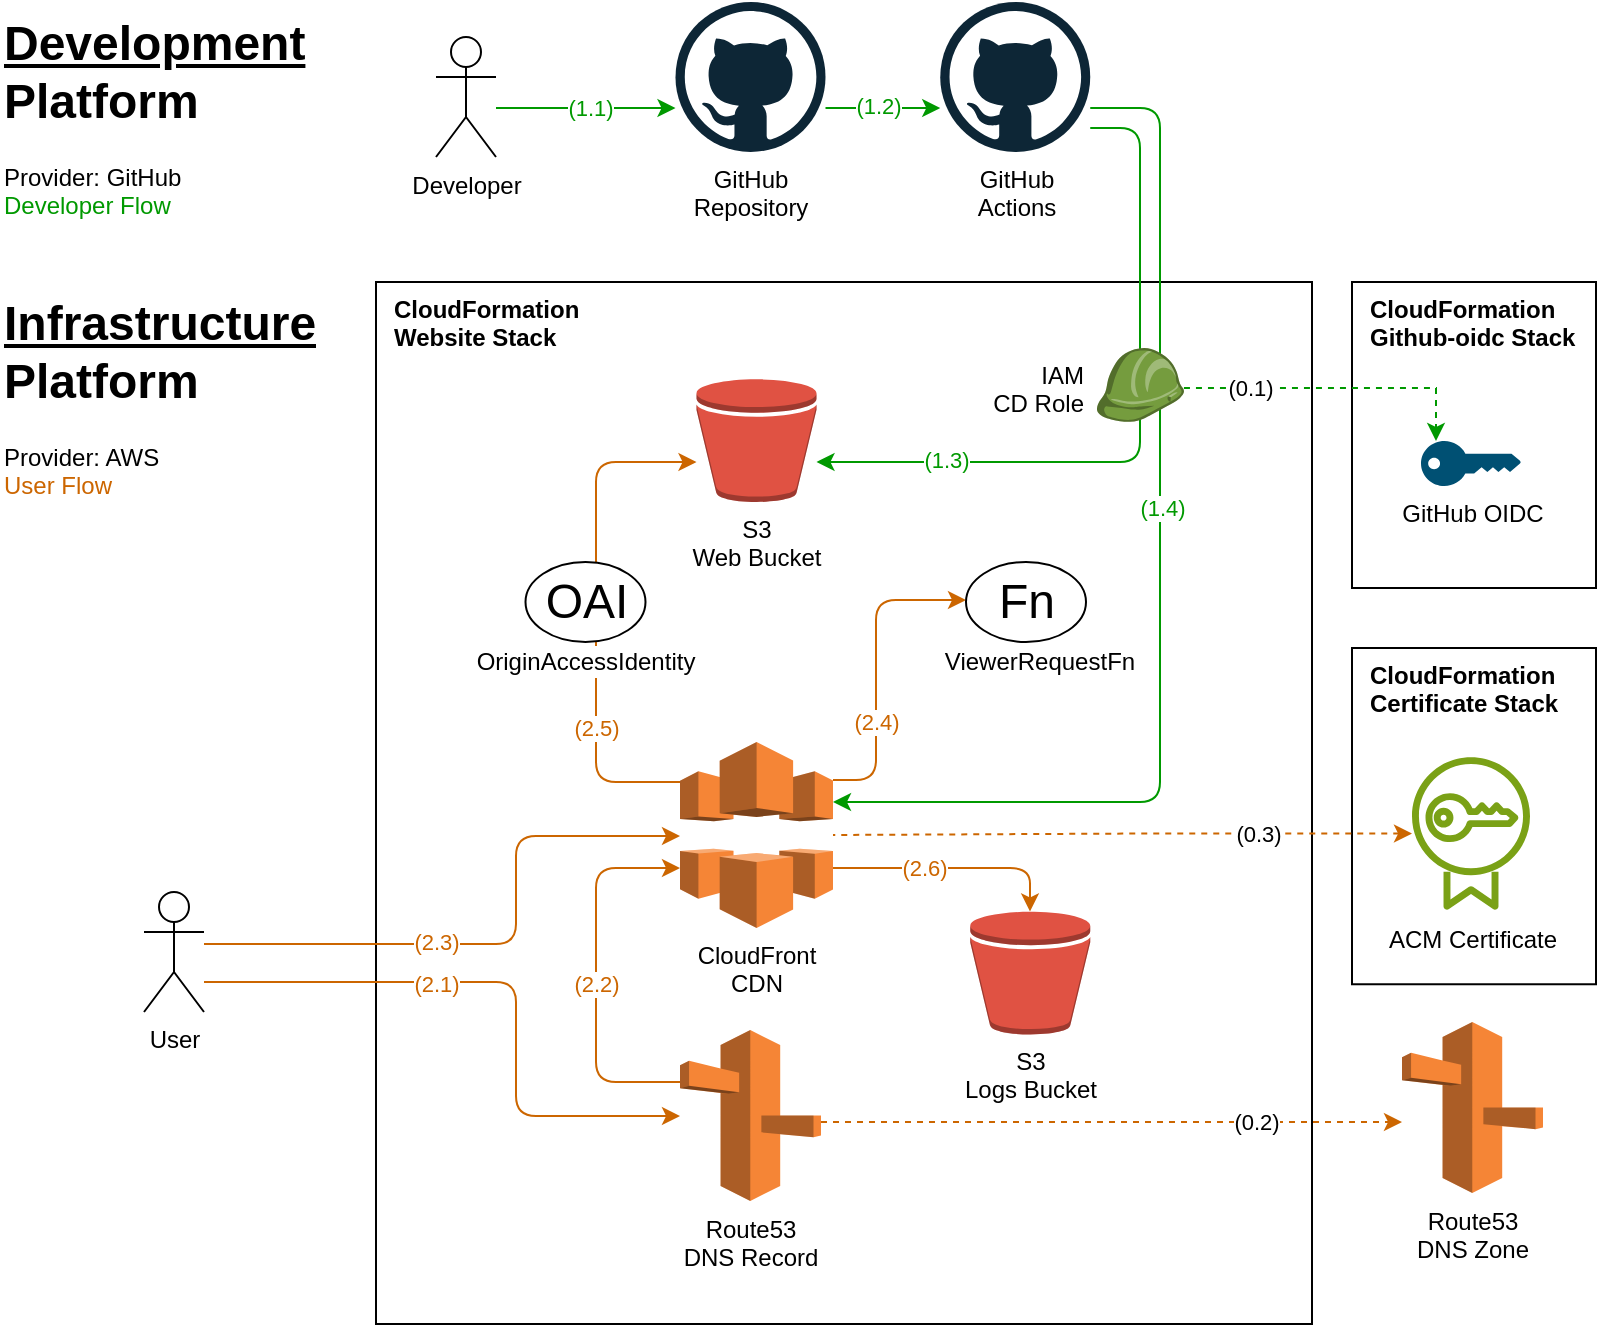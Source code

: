 <mxfile version="24.4.0" type="device">
  <diagram name="Page-1" id="SiJD-ng_YzuJyqXhKiwo">
    <mxGraphModel dx="954" dy="617" grid="1" gridSize="10" guides="1" tooltips="1" connect="1" arrows="1" fold="1" page="1" pageScale="1" pageWidth="827" pageHeight="1169" math="0" shadow="0">
      <root>
        <mxCell id="0" />
        <mxCell id="1" parent="0" />
        <mxCell id="iDqsByRolU6ngndonZAR-3" value="CloudFormation&lt;br&gt;Certificate Stack" style="rounded=0;whiteSpace=wrap;html=1;verticalAlign=top;align=left;labelBackgroundColor=none;spacingLeft=7;fontColor=default;fontStyle=1" parent="1" vertex="1">
          <mxGeometry x="688" y="330" width="122" height="168.13" as="geometry" />
        </mxCell>
        <mxCell id="iDqsByRolU6ngndonZAR-2" value="CloudFormation&lt;br&gt;Github-oidc Stack" style="rounded=0;whiteSpace=wrap;html=1;verticalAlign=top;align=left;labelBackgroundColor=none;spacingLeft=7;fontColor=default;fontStyle=1;glass=0;shadow=0;" parent="1" vertex="1">
          <mxGeometry x="688" y="147" width="122" height="153" as="geometry" />
        </mxCell>
        <mxCell id="yIIMlywsqg2m234oK09I-35" value="&lt;span style=&quot;&quot;&gt;CloudFormation&lt;/span&gt;&lt;div&gt;&lt;span style=&quot;&quot;&gt;Website Stack&lt;/span&gt;&lt;/div&gt;" style="rounded=0;whiteSpace=wrap;html=1;align=left;verticalAlign=top;labelBackgroundColor=none;labelBorderColor=none;textShadow=0;spacingLeft=7;spacingTop=0;fillColor=default;fontColor=default;fillStyle=auto;gradientColor=none;shadow=0;glass=0;movable=1;resizable=1;rotatable=1;deletable=1;editable=1;locked=0;connectable=1;fontStyle=1" parent="1" vertex="1">
          <mxGeometry x="200" y="147" width="468" height="521" as="geometry" />
        </mxCell>
        <mxCell id="xSIVq86NVZy9tXW9cExc-10" style="edgeStyle=orthogonalEdgeStyle;rounded=1;orthogonalLoop=1;jettySize=auto;html=1;curved=0;strokeColor=#009900;" parent="1" source="yIIMlywsqg2m234oK09I-1" target="yIIMlywsqg2m234oK09I-63" edge="1">
          <mxGeometry relative="1" as="geometry">
            <Array as="points">
              <mxPoint x="582" y="70" />
              <mxPoint x="582" y="237" />
            </Array>
          </mxGeometry>
        </mxCell>
        <mxCell id="aziS1PCf4eZ0EtkE1LwG-9" value="(1.3)" style="edgeLabel;html=1;align=center;verticalAlign=middle;resizable=0;points=[];fontColor=#009900;" vertex="1" connectable="0" parent="xSIVq86NVZy9tXW9cExc-10">
          <mxGeometry x="0.635" y="-1" relative="1" as="geometry">
            <mxPoint as="offset" />
          </mxGeometry>
        </mxCell>
        <mxCell id="xSIVq86NVZy9tXW9cExc-11" style="edgeStyle=orthogonalEdgeStyle;rounded=1;orthogonalLoop=1;jettySize=auto;html=1;jumpStyle=none;curved=0;strokeColor=#009900;" parent="1" source="yIIMlywsqg2m234oK09I-1" target="yIIMlywsqg2m234oK09I-4" edge="1">
          <mxGeometry relative="1" as="geometry">
            <Array as="points">
              <mxPoint x="592" y="60" />
              <mxPoint x="592" y="407" />
            </Array>
          </mxGeometry>
        </mxCell>
        <mxCell id="aziS1PCf4eZ0EtkE1LwG-10" value="(1.4)" style="edgeLabel;html=1;align=center;verticalAlign=middle;resizable=0;points=[];fontColor=#009900;" vertex="1" connectable="0" parent="xSIVq86NVZy9tXW9cExc-11">
          <mxGeometry x="0.373" y="1" relative="1" as="geometry">
            <mxPoint y="-140" as="offset" />
          </mxGeometry>
        </mxCell>
        <mxCell id="yIIMlywsqg2m234oK09I-1" value="GitHub&lt;br&gt;Actions" style="dashed=0;outlineConnect=0;html=1;align=center;labelPosition=center;verticalLabelPosition=bottom;verticalAlign=top;shape=mxgraph.weblogos.github" parent="1" vertex="1">
          <mxGeometry x="482.12" y="7" width="75" height="75" as="geometry" />
        </mxCell>
        <mxCell id="yIIMlywsqg2m234oK09I-2" value="" style="outlineConnect=0;dashed=0;verticalLabelPosition=bottom;verticalAlign=top;align=center;html=1;shape=mxgraph.aws3.role;fillColor=#759C3E;gradientColor=none;labelBackgroundColor=default;" parent="1" vertex="1">
          <mxGeometry x="560" y="180" width="43.98" height="37" as="geometry" />
        </mxCell>
        <mxCell id="xSIVq86NVZy9tXW9cExc-8" style="edgeStyle=orthogonalEdgeStyle;rounded=1;orthogonalLoop=1;jettySize=auto;html=1;curved=0;strokeColor=#CC6600;" parent="1" source="yIIMlywsqg2m234oK09I-4" target="yIIMlywsqg2m234oK09I-61" edge="1">
          <mxGeometry relative="1" as="geometry">
            <Array as="points">
              <mxPoint x="527" y="440" />
            </Array>
          </mxGeometry>
        </mxCell>
        <mxCell id="aziS1PCf4eZ0EtkE1LwG-7" value="(2.6)" style="edgeLabel;html=1;align=center;verticalAlign=middle;resizable=0;points=[];fontColor=#CC6600;" vertex="1" connectable="0" parent="xSIVq86NVZy9tXW9cExc-8">
          <mxGeometry x="0.022" y="1" relative="1" as="geometry">
            <mxPoint x="-16" y="1" as="offset" />
          </mxGeometry>
        </mxCell>
        <mxCell id="xSIVq86NVZy9tXW9cExc-9" style="edgeStyle=orthogonalEdgeStyle;rounded=1;orthogonalLoop=1;jettySize=auto;html=1;curved=0;strokeColor=#CC6600;" parent="1" source="yIIMlywsqg2m234oK09I-4" target="yIIMlywsqg2m234oK09I-63" edge="1">
          <mxGeometry relative="1" as="geometry">
            <Array as="points">
              <mxPoint x="310" y="397" />
              <mxPoint x="310" y="237" />
            </Array>
          </mxGeometry>
        </mxCell>
        <mxCell id="aziS1PCf4eZ0EtkE1LwG-6" value="(2.5)" style="edgeLabel;html=1;align=center;verticalAlign=middle;resizable=0;points=[];fontColor=#CC6600;" vertex="1" connectable="0" parent="xSIVq86NVZy9tXW9cExc-9">
          <mxGeometry x="-0.578" y="-3" relative="1" as="geometry">
            <mxPoint x="-3" y="-16" as="offset" />
          </mxGeometry>
        </mxCell>
        <mxCell id="yIIMlywsqg2m234oK09I-4" value="CloudFront&lt;br&gt;CDN" style="outlineConnect=0;dashed=0;verticalLabelPosition=bottom;verticalAlign=top;align=center;html=1;shape=mxgraph.aws3.cloudfront;fillColor=#F58536;gradientColor=none;" parent="1" vertex="1">
          <mxGeometry x="352" y="377" width="76.5" height="93" as="geometry" />
        </mxCell>
        <mxCell id="yIIMlywsqg2m234oK09I-9" value="Route53&lt;br&gt;DNS Zone" style="outlineConnect=0;dashed=0;verticalLabelPosition=bottom;verticalAlign=top;align=center;html=1;shape=mxgraph.aws3.route_53;fillColor=#F58536;gradientColor=none;" parent="1" vertex="1">
          <mxGeometry x="713" y="517" width="70.5" height="85.5" as="geometry" />
        </mxCell>
        <mxCell id="yIIMlywsqg2m234oK09I-10" value="ACM Certificate" style="sketch=0;outlineConnect=0;fontColor=default;gradientColor=none;fillColor=#7AA116;strokeColor=none;dashed=0;verticalLabelPosition=bottom;verticalAlign=top;align=center;html=1;fontSize=12;fontStyle=0;aspect=fixed;pointerEvents=1;shape=mxgraph.aws4.certificate_manager;" parent="1" vertex="1">
          <mxGeometry x="718" y="383.75" width="59" height="78" as="geometry" />
        </mxCell>
        <mxCell id="yIIMlywsqg2m234oK09I-16" style="edgeStyle=orthogonalEdgeStyle;rounded=1;orthogonalLoop=1;jettySize=auto;html=1;curved=0;strokeColor=#CC6600;" parent="1" source="yIIMlywsqg2m234oK09I-4" target="yIIMlywsqg2m234oK09I-8" edge="1">
          <mxGeometry relative="1" as="geometry">
            <Array as="points">
              <mxPoint x="450" y="396" />
              <mxPoint x="450" y="306" />
            </Array>
            <mxPoint x="428.5" y="380" as="sourcePoint" />
          </mxGeometry>
        </mxCell>
        <mxCell id="yIIMlywsqg2m234oK09I-46" value="(2.4)" style="edgeLabel;html=1;align=center;verticalAlign=middle;resizable=0;points=[];fontColor=#CC6600;" parent="yIIMlywsqg2m234oK09I-16" vertex="1" connectable="0">
          <mxGeometry x="-0.404" y="1" relative="1" as="geometry">
            <mxPoint x="1" y="-4" as="offset" />
          </mxGeometry>
        </mxCell>
        <mxCell id="yIIMlywsqg2m234oK09I-17" value="" style="group" parent="1" vertex="1" connectable="0">
          <mxGeometry x="490" y="287" width="94" height="95" as="geometry" />
        </mxCell>
        <mxCell id="yIIMlywsqg2m234oK09I-8" value="Fn" style="shape=mxgraph.electrical.abstract.function;html=1;shadow=0;dashed=0;align=center;strokeWidth=1;fontSize=24;fontColor=default;" parent="yIIMlywsqg2m234oK09I-17" vertex="1">
          <mxGeometry x="5" width="60" height="40" as="geometry" />
        </mxCell>
        <mxCell id="yIIMlywsqg2m234oK09I-15" value="ViewerRequestFn" style="text;html=1;align=center;verticalAlign=middle;whiteSpace=wrap;rounded=0;fillColor=default;" parent="yIIMlywsqg2m234oK09I-17" vertex="1">
          <mxGeometry x="-10" y="44" width="104" height="12" as="geometry" />
        </mxCell>
        <mxCell id="aziS1PCf4eZ0EtkE1LwG-2" style="edgeStyle=orthogonalEdgeStyle;rounded=0;orthogonalLoop=1;jettySize=auto;html=1;dashed=1;strokeColor=#CC6600;" edge="1" parent="1" source="yIIMlywsqg2m234oK09I-20" target="yIIMlywsqg2m234oK09I-9">
          <mxGeometry relative="1" as="geometry">
            <Array as="points">
              <mxPoint x="556" y="567" />
              <mxPoint x="556" y="567" />
            </Array>
          </mxGeometry>
        </mxCell>
        <mxCell id="aziS1PCf4eZ0EtkE1LwG-8" value="(0.2)" style="edgeLabel;html=1;align=center;verticalAlign=middle;resizable=0;points=[];fontColor=default;" vertex="1" connectable="0" parent="aziS1PCf4eZ0EtkE1LwG-2">
          <mxGeometry x="0.326" y="-2" relative="1" as="geometry">
            <mxPoint x="25" y="-2" as="offset" />
          </mxGeometry>
        </mxCell>
        <mxCell id="yIIMlywsqg2m234oK09I-20" value="Route53&lt;br&gt;DNS Record" style="outlineConnect=0;dashed=0;verticalLabelPosition=bottom;verticalAlign=top;align=center;html=1;shape=mxgraph.aws3.route_53;fillColor=#F58536;gradientColor=none;" parent="1" vertex="1">
          <mxGeometry x="352" y="521" width="70.5" height="85.5" as="geometry" />
        </mxCell>
        <mxCell id="yIIMlywsqg2m234oK09I-21" style="edgeStyle=orthogonalEdgeStyle;rounded=1;orthogonalLoop=1;jettySize=auto;html=1;curved=0;strokeColor=#CC6600;" parent="1" target="yIIMlywsqg2m234oK09I-4" edge="1" source="yIIMlywsqg2m234oK09I-20">
          <mxGeometry relative="1" as="geometry">
            <mxPoint x="258" y="447" as="sourcePoint" />
            <mxPoint x="352" y="447" as="targetPoint" />
            <Array as="points">
              <mxPoint x="310" y="547" />
              <mxPoint x="310" y="440" />
            </Array>
          </mxGeometry>
        </mxCell>
        <mxCell id="yIIMlywsqg2m234oK09I-45" value="(2.2)" style="edgeLabel;html=1;align=center;verticalAlign=middle;resizable=0;points=[];fontColor=#CC6600;" parent="yIIMlywsqg2m234oK09I-21" vertex="1" connectable="0">
          <mxGeometry x="-0.28" relative="1" as="geometry">
            <mxPoint y="-22" as="offset" />
          </mxGeometry>
        </mxCell>
        <mxCell id="yIIMlywsqg2m234oK09I-23" style="edgeStyle=orthogonalEdgeStyle;rounded=1;orthogonalLoop=1;jettySize=auto;html=1;curved=0;strokeColor=#CC6600;" parent="1" target="yIIMlywsqg2m234oK09I-20" edge="1" source="yIIMlywsqg2m234oK09I-22">
          <mxGeometry relative="1" as="geometry">
            <mxPoint x="142" y="441" as="sourcePoint" />
            <Array as="points">
              <mxPoint x="270" y="497" />
              <mxPoint x="270" y="564" />
            </Array>
            <mxPoint x="262.5" y="481.25" as="targetPoint" />
          </mxGeometry>
        </mxCell>
        <mxCell id="yIIMlywsqg2m234oK09I-43" value="(2.1)" style="edgeLabel;html=1;align=center;verticalAlign=middle;resizable=0;points=[];fontColor=#CC6600;" parent="yIIMlywsqg2m234oK09I-23" vertex="1" connectable="0">
          <mxGeometry x="0.107" y="-1" relative="1" as="geometry">
            <mxPoint x="-39" y="-12" as="offset" />
          </mxGeometry>
        </mxCell>
        <mxCell id="yIIMlywsqg2m234oK09I-22" value="User" style="shape=umlActor;verticalLabelPosition=bottom;verticalAlign=top;html=1;outlineConnect=0;" parent="1" vertex="1">
          <mxGeometry x="84" y="452" width="30" height="60" as="geometry" />
        </mxCell>
        <mxCell id="yIIMlywsqg2m234oK09I-24" style="edgeStyle=orthogonalEdgeStyle;rounded=1;orthogonalLoop=1;jettySize=auto;html=1;curved=0;strokeColor=#CC6600;" parent="1" target="yIIMlywsqg2m234oK09I-4" edge="1" source="yIIMlywsqg2m234oK09I-22">
          <mxGeometry relative="1" as="geometry">
            <mxPoint x="12" y="443" as="sourcePoint" />
            <mxPoint x="338" y="423.0" as="targetPoint" />
            <Array as="points">
              <mxPoint x="270" y="478" />
              <mxPoint x="270" y="424" />
            </Array>
          </mxGeometry>
        </mxCell>
        <mxCell id="yIIMlywsqg2m234oK09I-44" value="(2.3)" style="edgeLabel;html=1;align=center;verticalAlign=middle;resizable=0;points=[];fontColor=#CC6600;" parent="yIIMlywsqg2m234oK09I-24" vertex="1" connectable="0">
          <mxGeometry x="-0.009" y="1" relative="1" as="geometry">
            <mxPoint x="-29" as="offset" />
          </mxGeometry>
        </mxCell>
        <mxCell id="yIIMlywsqg2m234oK09I-30" style="edgeStyle=orthogonalEdgeStyle;rounded=0;orthogonalLoop=1;jettySize=auto;html=1;startArrow=classic;startFill=1;endArrow=none;endFill=0;dashed=1;strokeColor=#CC6600;" parent="1" source="yIIMlywsqg2m234oK09I-10" target="yIIMlywsqg2m234oK09I-4" edge="1">
          <mxGeometry relative="1" as="geometry">
            <Array as="points" />
          </mxGeometry>
        </mxCell>
        <mxCell id="yIIMlywsqg2m234oK09I-50" value="(0.3)" style="edgeLabel;html=1;align=center;verticalAlign=middle;resizable=0;points=[];fontColor=default;" parent="yIIMlywsqg2m234oK09I-30" vertex="1" connectable="0">
          <mxGeometry x="-0.285" y="-3" relative="1" as="geometry">
            <mxPoint x="26" y="3" as="offset" />
          </mxGeometry>
        </mxCell>
        <mxCell id="yIIMlywsqg2m234oK09I-54" style="edgeStyle=orthogonalEdgeStyle;rounded=0;orthogonalLoop=1;jettySize=auto;html=1;strokeColor=#009900;" parent="1" source="yIIMlywsqg2m234oK09I-51" target="yIIMlywsqg2m234oK09I-53" edge="1">
          <mxGeometry relative="1" as="geometry">
            <Array as="points">
              <mxPoint x="340" y="60" />
              <mxPoint x="340" y="60" />
            </Array>
          </mxGeometry>
        </mxCell>
        <mxCell id="yIIMlywsqg2m234oK09I-56" value="(1.1)" style="edgeLabel;html=1;align=center;verticalAlign=middle;resizable=0;points=[];fontColor=#009900;" parent="yIIMlywsqg2m234oK09I-54" vertex="1" connectable="0">
          <mxGeometry x="0.131" y="-1" relative="1" as="geometry">
            <mxPoint x="-4" y="-1" as="offset" />
          </mxGeometry>
        </mxCell>
        <mxCell id="yIIMlywsqg2m234oK09I-51" value="Developer" style="shape=umlActor;verticalLabelPosition=bottom;verticalAlign=top;html=1;outlineConnect=0;" parent="1" vertex="1">
          <mxGeometry x="230" y="24.5" width="30" height="60" as="geometry" />
        </mxCell>
        <mxCell id="yIIMlywsqg2m234oK09I-55" style="edgeStyle=orthogonalEdgeStyle;rounded=0;orthogonalLoop=1;jettySize=auto;html=1;strokeColor=#009900;" parent="1" source="yIIMlywsqg2m234oK09I-53" target="yIIMlywsqg2m234oK09I-1" edge="1">
          <mxGeometry relative="1" as="geometry">
            <Array as="points">
              <mxPoint x="470" y="60" />
              <mxPoint x="470" y="60" />
            </Array>
          </mxGeometry>
        </mxCell>
        <mxCell id="yIIMlywsqg2m234oK09I-57" value="(1.2)" style="edgeLabel;html=1;align=center;verticalAlign=middle;resizable=0;points=[];fontColor=#009900;" parent="yIIMlywsqg2m234oK09I-55" vertex="1" connectable="0">
          <mxGeometry x="0.082" y="-2" relative="1" as="geometry">
            <mxPoint x="-5" y="-3" as="offset" />
          </mxGeometry>
        </mxCell>
        <mxCell id="yIIMlywsqg2m234oK09I-53" value="GitHub&lt;br&gt;Repository" style="dashed=0;outlineConnect=0;html=1;align=center;labelPosition=center;verticalLabelPosition=bottom;verticalAlign=top;shape=mxgraph.weblogos.github" parent="1" vertex="1">
          <mxGeometry x="349.75" y="7" width="75" height="75" as="geometry" />
        </mxCell>
        <mxCell id="yIIMlywsqg2m234oK09I-58" value="GitHub OIDC" style="points=[[0,0.5,0],[0.24,0,0],[0.5,0.28,0],[0.995,0.475,0],[0.5,0.72,0],[0.24,1,0]];verticalLabelPosition=bottom;sketch=0;html=1;verticalAlign=top;aspect=fixed;align=center;pointerEvents=1;shape=mxgraph.cisco19.key;fillColor=#005073;strokeColor=none;" parent="1" vertex="1">
          <mxGeometry x="722.5" y="226.5" width="50" height="22.5" as="geometry" />
        </mxCell>
        <mxCell id="yIIMlywsqg2m234oK09I-61" value="&lt;span style=&quot;font-family: Helvetica; font-size: 12px; font-style: normal; font-variant-ligatures: normal; font-variant-caps: normal; font-weight: 400; letter-spacing: normal; orphans: 2; text-align: center; text-indent: 0px; text-transform: none; widows: 2; word-spacing: 0px; -webkit-text-stroke-width: 0px; white-space: nowrap; text-decoration-thickness: initial; text-decoration-style: initial; text-decoration-color: initial; float: none; display: inline !important;&quot;&gt;S3&lt;/span&gt;&lt;br style=&quot;forced-color-adjust: none; font-family: Helvetica; font-size: 12px; font-style: normal; font-variant-ligatures: normal; font-variant-caps: normal; font-weight: 400; letter-spacing: normal; orphans: 2; text-align: center; text-indent: 0px; text-transform: none; widows: 2; word-spacing: 0px; -webkit-text-stroke-width: 0px; white-space: nowrap; text-decoration-thickness: initial; text-decoration-style: initial; text-decoration-color: initial;&quot;&gt;&lt;span style=&quot;font-family: Helvetica; font-size: 12px; font-style: normal; font-variant-ligatures: normal; font-variant-caps: normal; font-weight: 400; letter-spacing: normal; orphans: 2; text-align: center; text-indent: 0px; text-transform: none; widows: 2; word-spacing: 0px; -webkit-text-stroke-width: 0px; white-space: nowrap; text-decoration-thickness: initial; text-decoration-style: initial; text-decoration-color: initial; float: none; display: inline !important;&quot;&gt;Logs&lt;/span&gt;&amp;nbsp;Bucket" style="outlineConnect=0;dashed=0;verticalLabelPosition=bottom;verticalAlign=top;align=center;html=1;shape=mxgraph.aws3.bucket;fillColor=#E05243;gradientColor=none;fontColor=default;" parent="1" vertex="1">
          <mxGeometry x="497.12" y="461.75" width="60" height="61.5" as="geometry" />
        </mxCell>
        <mxCell id="yIIMlywsqg2m234oK09I-63" value="&lt;span style=&quot;font-family: Helvetica; font-size: 12px; font-style: normal; font-variant-ligatures: normal; font-variant-caps: normal; font-weight: 400; letter-spacing: normal; orphans: 2; text-align: center; text-indent: 0px; text-transform: none; widows: 2; word-spacing: 0px; -webkit-text-stroke-width: 0px; white-space: nowrap; text-decoration-thickness: initial; text-decoration-style: initial; text-decoration-color: initial; float: none; display: inline !important;&quot;&gt;S3&lt;/span&gt;&lt;br style=&quot;forced-color-adjust: none; font-family: Helvetica; font-size: 12px; font-style: normal; font-variant-ligatures: normal; font-variant-caps: normal; font-weight: 400; letter-spacing: normal; orphans: 2; text-align: center; text-indent: 0px; text-transform: none; widows: 2; word-spacing: 0px; -webkit-text-stroke-width: 0px; white-space: nowrap; text-decoration-thickness: initial; text-decoration-style: initial; text-decoration-color: initial;&quot;&gt;&lt;span style=&quot;font-family: Helvetica; font-size: 12px; font-style: normal; font-variant-ligatures: normal; font-variant-caps: normal; font-weight: 400; letter-spacing: normal; orphans: 2; text-align: center; text-indent: 0px; text-transform: none; widows: 2; word-spacing: 0px; -webkit-text-stroke-width: 0px; white-space: nowrap; text-decoration-thickness: initial; text-decoration-style: initial; text-decoration-color: initial; float: none; display: inline !important;&quot;&gt;Web Bucket&lt;/span&gt;" style="outlineConnect=0;dashed=0;verticalLabelPosition=bottom;verticalAlign=top;align=center;html=1;shape=mxgraph.aws3.bucket;fillColor=#E05243;gradientColor=none;fontColor=default;" parent="1" vertex="1">
          <mxGeometry x="360.25" y="195.5" width="60" height="61.5" as="geometry" />
        </mxCell>
        <mxCell id="xSIVq86NVZy9tXW9cExc-2" value="" style="group;fontColor=default;" parent="1" vertex="1" connectable="0">
          <mxGeometry x="250" y="287" width="110" height="56" as="geometry" />
        </mxCell>
        <mxCell id="yIIMlywsqg2m234oK09I-13" value="OAI" style="shape=mxgraph.electrical.abstract.function;html=1;shadow=0;dashed=0;align=center;strokeWidth=1;fontSize=24;" parent="xSIVq86NVZy9tXW9cExc-2" vertex="1">
          <mxGeometry x="24.75" width="60" height="40" as="geometry" />
        </mxCell>
        <mxCell id="yIIMlywsqg2m234oK09I-38" value="OriginAccessIdentity" style="text;html=1;align=center;verticalAlign=middle;whiteSpace=wrap;rounded=0;fillColor=default;labelBackgroundColor=none;" parent="xSIVq86NVZy9tXW9cExc-2" vertex="1">
          <mxGeometry y="42" width="110" height="16" as="geometry" />
        </mxCell>
        <mxCell id="xSIVq86NVZy9tXW9cExc-4" style="edgeStyle=orthogonalEdgeStyle;rounded=0;orthogonalLoop=1;jettySize=auto;html=1;dashed=1;strokeColor=#009900;fontColor=#009900;" parent="1" source="yIIMlywsqg2m234oK09I-2" target="yIIMlywsqg2m234oK09I-58" edge="1">
          <mxGeometry relative="1" as="geometry">
            <Array as="points">
              <mxPoint x="730" y="200" />
            </Array>
          </mxGeometry>
        </mxCell>
        <mxCell id="aziS1PCf4eZ0EtkE1LwG-11" value="&lt;font&gt;(0.1)&lt;/font&gt;" style="edgeLabel;html=1;align=center;verticalAlign=middle;resizable=0;points=[];fontColor=default;" vertex="1" connectable="0" parent="xSIVq86NVZy9tXW9cExc-4">
          <mxGeometry x="-0.641" y="1" relative="1" as="geometry">
            <mxPoint x="5" y="1" as="offset" />
          </mxGeometry>
        </mxCell>
        <mxCell id="xSIVq86NVZy9tXW9cExc-6" value="&lt;h1 style=&quot;margin-top: 0px;&quot;&gt;&lt;u&gt;Development&lt;br&gt;&lt;/u&gt;Platform&lt;/h1&gt;&lt;p&gt;Provider: GitHub&lt;br&gt;&lt;font color=&quot;#009900&quot;&gt;Developer Flow&lt;/font&gt;&lt;/p&gt;" style="text;html=1;whiteSpace=wrap;overflow=hidden;rounded=0;" parent="1" vertex="1">
          <mxGeometry x="12" y="7" width="168" height="113" as="geometry" />
        </mxCell>
        <mxCell id="xSIVq86NVZy9tXW9cExc-7" value="&lt;h1 style=&quot;margin-top: 0px;&quot;&gt;&lt;u&gt;Infrastructure&lt;br&gt;&lt;/u&gt;Platform&lt;/h1&gt;&lt;p&gt;Provider: AWS&lt;br&gt;&lt;span style=&quot;background-color: initial;&quot;&gt;&lt;font color=&quot;#cc6600&quot;&gt;User Flow&lt;/font&gt;&lt;/span&gt;&lt;/p&gt;" style="text;html=1;whiteSpace=wrap;overflow=hidden;rounded=0;" parent="1" vertex="1">
          <mxGeometry x="12" y="147" width="168" height="113" as="geometry" />
        </mxCell>
        <mxCell id="aziS1PCf4eZ0EtkE1LwG-24" value="&lt;div style=&quot;&quot;&gt;&lt;span style=&quot;background-color: initial;&quot;&gt;IAM&lt;/span&gt;&lt;/div&gt;CD Role" style="text;strokeColor=none;fillColor=none;align=right;verticalAlign=middle;spacingLeft=4;spacingRight=4;overflow=hidden;points=[[0,0.5],[1,0.5]];portConstraint=eastwest;rotatable=0;whiteSpace=wrap;html=1;" vertex="1" parent="1">
          <mxGeometry x="499.62" y="183.5" width="60" height="30" as="geometry" />
        </mxCell>
      </root>
    </mxGraphModel>
  </diagram>
</mxfile>
